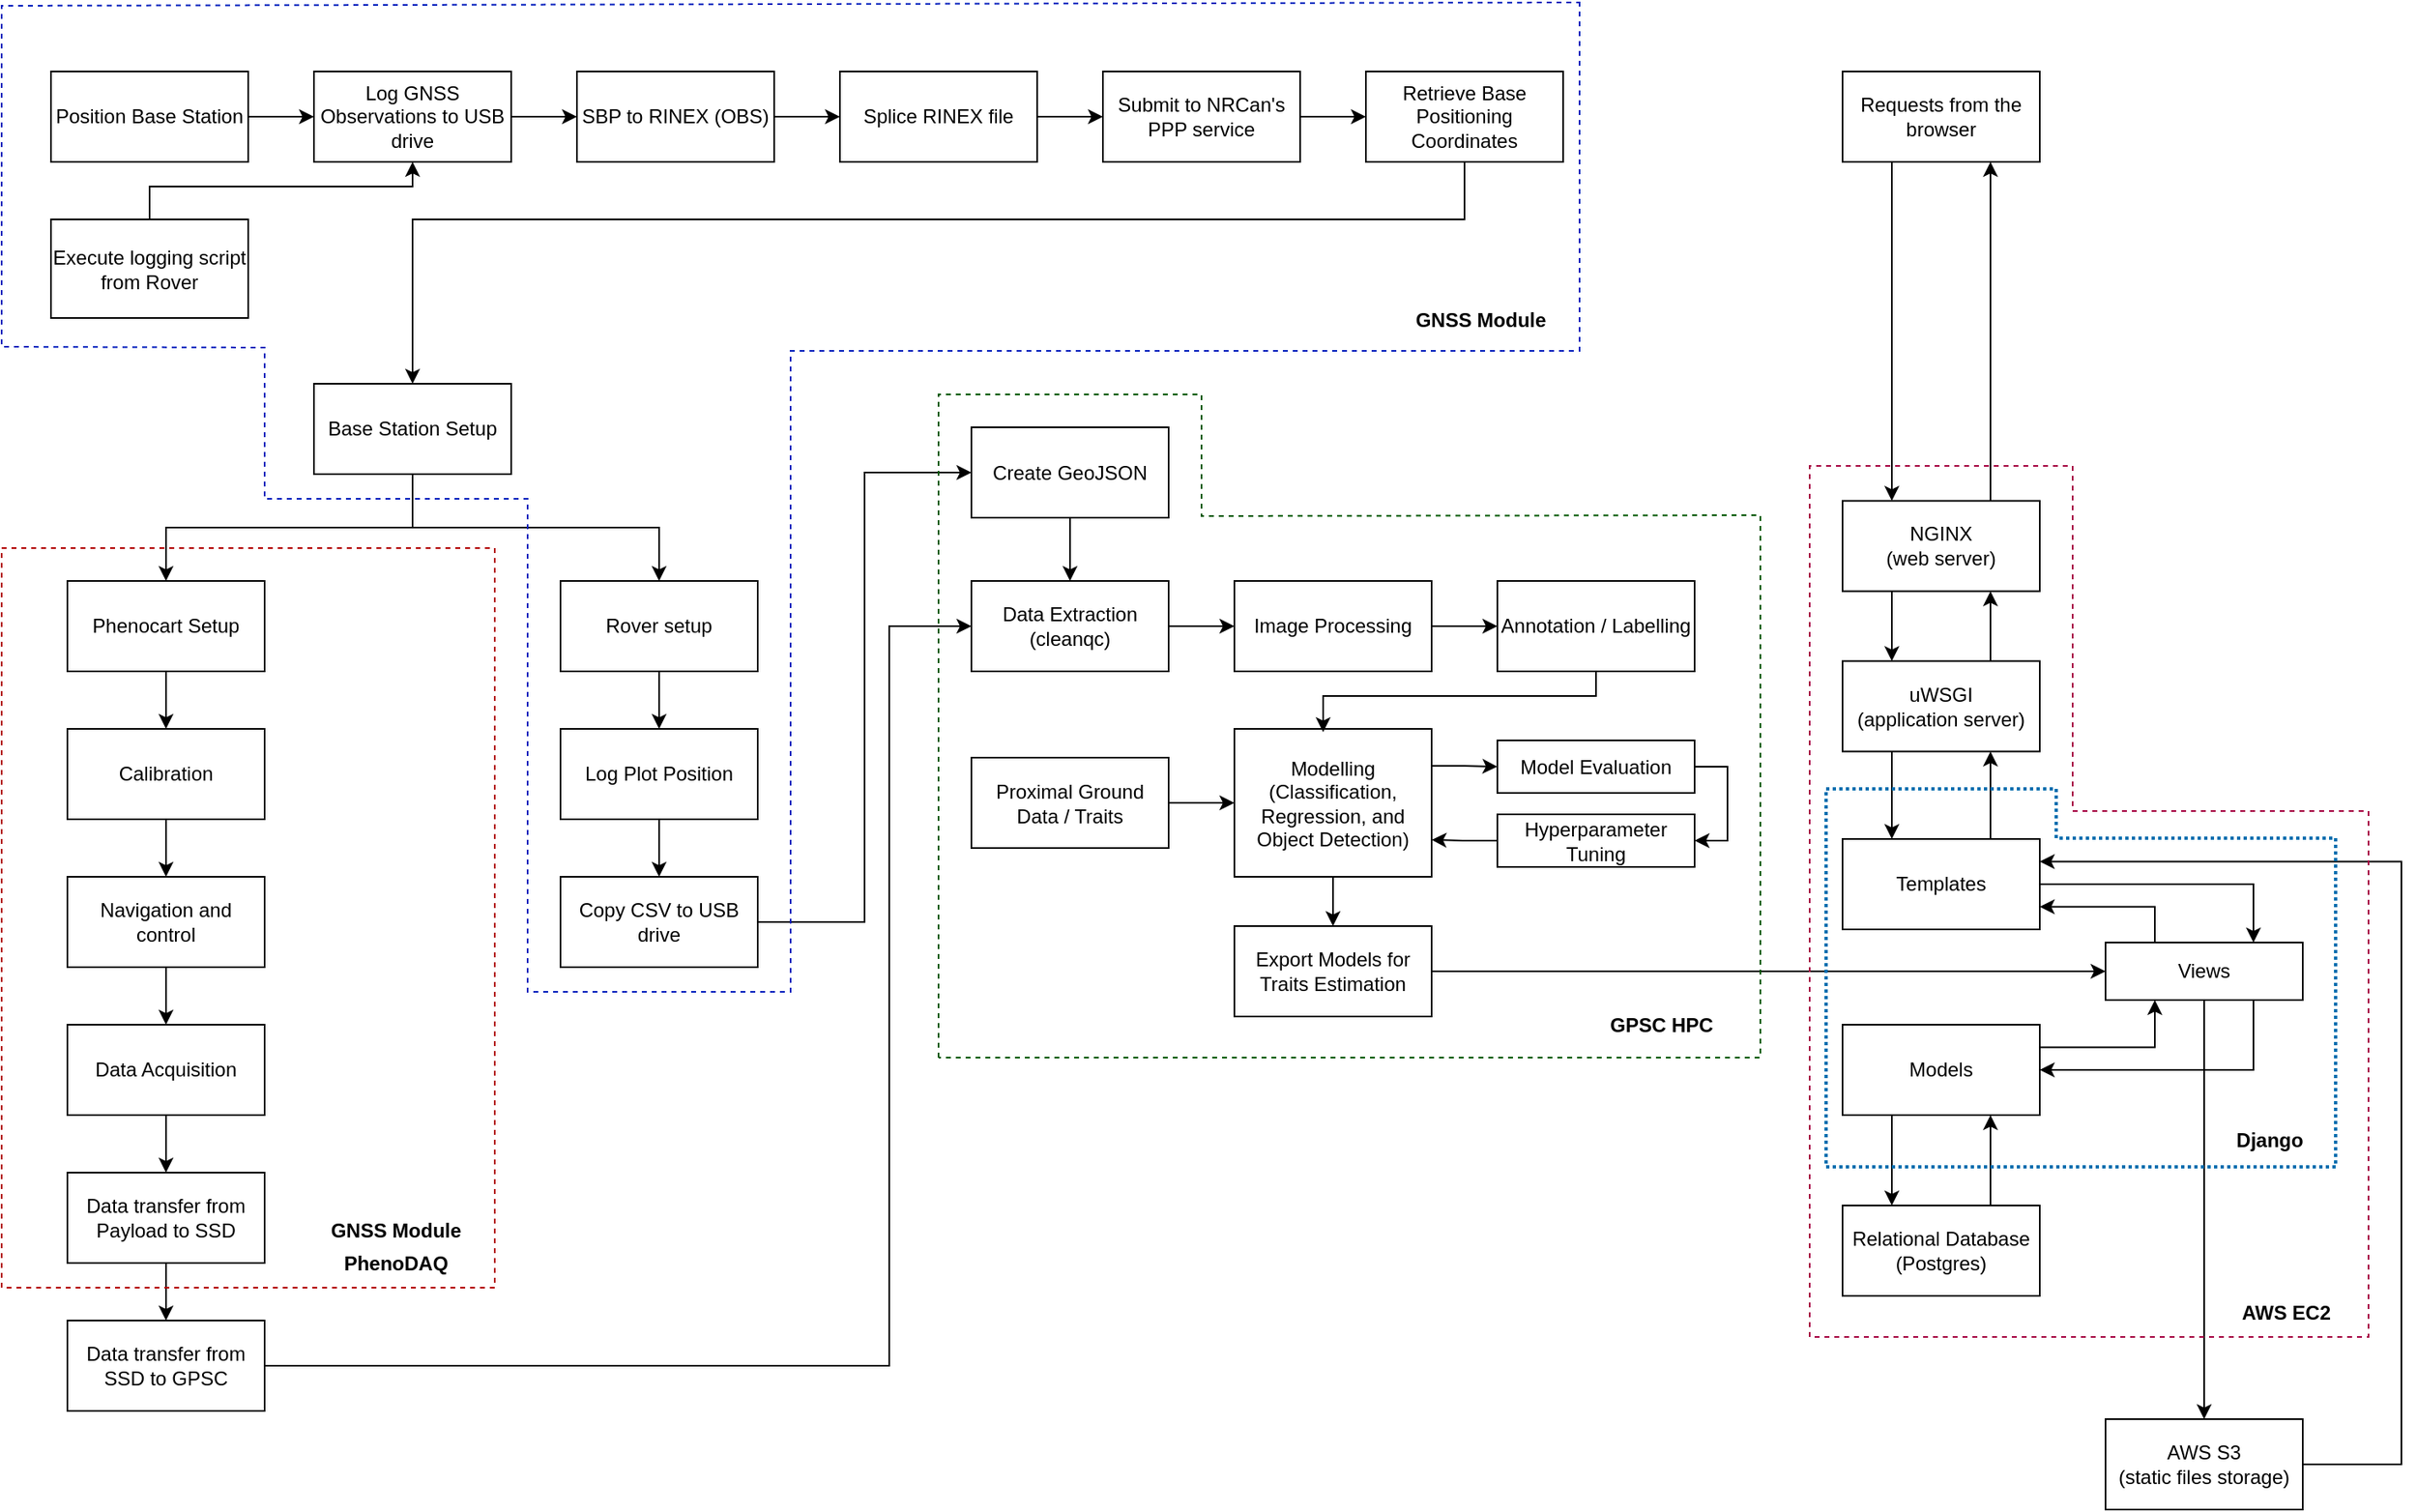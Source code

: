<mxfile version="22.0.4" type="github" pages="2">
  <diagram name="Page-1" id="y3tzeOVp731qI052sBjQ">
    <mxGraphModel dx="2394" dy="1224" grid="1" gridSize="10" guides="1" tooltips="1" connect="1" arrows="1" fold="1" page="1" pageScale="1" pageWidth="850" pageHeight="1100" math="0" shadow="0">
      <root>
        <mxCell id="0" />
        <mxCell id="1" parent="0" />
        <mxCell id="EIoQqLv1L-An7SC59F_x-1" style="edgeStyle=orthogonalEdgeStyle;rounded=0;orthogonalLoop=1;jettySize=auto;html=1;exitX=1;exitY=0.5;exitDx=0;exitDy=0;entryX=0;entryY=0.5;entryDx=0;entryDy=0;" parent="1" source="EIoQqLv1L-An7SC59F_x-2" target="EIoQqLv1L-An7SC59F_x-6" edge="1">
          <mxGeometry relative="1" as="geometry" />
        </mxCell>
        <mxCell id="EIoQqLv1L-An7SC59F_x-2" value="Position Base Station" style="rounded=0;whiteSpace=wrap;html=1;fillColor=none;" parent="1" vertex="1">
          <mxGeometry x="170" y="133.5" width="120" height="55" as="geometry" />
        </mxCell>
        <mxCell id="EIoQqLv1L-An7SC59F_x-3" style="edgeStyle=orthogonalEdgeStyle;rounded=0;orthogonalLoop=1;jettySize=auto;html=1;exitX=0.5;exitY=0;exitDx=0;exitDy=0;entryX=0.5;entryY=1;entryDx=0;entryDy=0;" parent="1" source="EIoQqLv1L-An7SC59F_x-4" target="EIoQqLv1L-An7SC59F_x-6" edge="1">
          <mxGeometry relative="1" as="geometry">
            <Array as="points">
              <mxPoint x="230" y="203.5" />
              <mxPoint x="390" y="203.5" />
            </Array>
          </mxGeometry>
        </mxCell>
        <mxCell id="EIoQqLv1L-An7SC59F_x-4" value="Execute logging script from Rover" style="rounded=0;whiteSpace=wrap;html=1;fillColor=none;" parent="1" vertex="1">
          <mxGeometry x="170" y="223.5" width="120" height="60" as="geometry" />
        </mxCell>
        <mxCell id="EIoQqLv1L-An7SC59F_x-5" style="edgeStyle=orthogonalEdgeStyle;rounded=0;orthogonalLoop=1;jettySize=auto;html=1;exitX=1;exitY=0.5;exitDx=0;exitDy=0;entryX=0;entryY=0.5;entryDx=0;entryDy=0;" parent="1" source="EIoQqLv1L-An7SC59F_x-6" target="EIoQqLv1L-An7SC59F_x-8" edge="1">
          <mxGeometry relative="1" as="geometry" />
        </mxCell>
        <mxCell id="EIoQqLv1L-An7SC59F_x-6" value="Log GNSS Observations to USB drive" style="rounded=0;whiteSpace=wrap;html=1;fillColor=none;" parent="1" vertex="1">
          <mxGeometry x="330" y="133.5" width="120" height="55" as="geometry" />
        </mxCell>
        <mxCell id="EIoQqLv1L-An7SC59F_x-7" style="edgeStyle=orthogonalEdgeStyle;rounded=0;orthogonalLoop=1;jettySize=auto;html=1;exitX=1;exitY=0.5;exitDx=0;exitDy=0;entryX=0;entryY=0.5;entryDx=0;entryDy=0;" parent="1" source="EIoQqLv1L-An7SC59F_x-8" target="EIoQqLv1L-An7SC59F_x-10" edge="1">
          <mxGeometry relative="1" as="geometry" />
        </mxCell>
        <mxCell id="EIoQqLv1L-An7SC59F_x-8" value="SBP to RINEX (OBS)" style="rounded=0;whiteSpace=wrap;html=1;fillColor=none;" parent="1" vertex="1">
          <mxGeometry x="490" y="133.5" width="120" height="55" as="geometry" />
        </mxCell>
        <mxCell id="EIoQqLv1L-An7SC59F_x-9" style="edgeStyle=orthogonalEdgeStyle;rounded=0;orthogonalLoop=1;jettySize=auto;html=1;exitX=1;exitY=0.5;exitDx=0;exitDy=0;entryX=0;entryY=0.5;entryDx=0;entryDy=0;" parent="1" source="EIoQqLv1L-An7SC59F_x-10" target="EIoQqLv1L-An7SC59F_x-12" edge="1">
          <mxGeometry relative="1" as="geometry" />
        </mxCell>
        <mxCell id="EIoQqLv1L-An7SC59F_x-10" value="Splice RINEX file" style="rounded=0;whiteSpace=wrap;html=1;fillColor=none;" parent="1" vertex="1">
          <mxGeometry x="650" y="133.5" width="120" height="55" as="geometry" />
        </mxCell>
        <mxCell id="EIoQqLv1L-An7SC59F_x-11" style="edgeStyle=orthogonalEdgeStyle;rounded=0;orthogonalLoop=1;jettySize=auto;html=1;exitX=1;exitY=0.5;exitDx=0;exitDy=0;entryX=0;entryY=0.5;entryDx=0;entryDy=0;" parent="1" source="EIoQqLv1L-An7SC59F_x-12" target="EIoQqLv1L-An7SC59F_x-14" edge="1">
          <mxGeometry relative="1" as="geometry" />
        </mxCell>
        <mxCell id="EIoQqLv1L-An7SC59F_x-12" value="Submit to NRCan&#39;s PPP service" style="rounded=0;whiteSpace=wrap;html=1;fillColor=none;" parent="1" vertex="1">
          <mxGeometry x="810" y="133.5" width="120" height="55" as="geometry" />
        </mxCell>
        <mxCell id="EIoQqLv1L-An7SC59F_x-13" style="edgeStyle=orthogonalEdgeStyle;rounded=0;orthogonalLoop=1;jettySize=auto;html=1;exitX=0.5;exitY=1;exitDx=0;exitDy=0;entryX=0.5;entryY=0;entryDx=0;entryDy=0;" parent="1" source="EIoQqLv1L-An7SC59F_x-14" target="EIoQqLv1L-An7SC59F_x-17" edge="1">
          <mxGeometry relative="1" as="geometry">
            <Array as="points">
              <mxPoint x="1030" y="223.5" />
              <mxPoint x="390" y="223.5" />
            </Array>
          </mxGeometry>
        </mxCell>
        <mxCell id="EIoQqLv1L-An7SC59F_x-14" value="Retrieve Base Positioning Coordinates" style="rounded=0;whiteSpace=wrap;html=1;fillColor=none;" parent="1" vertex="1">
          <mxGeometry x="970" y="133.5" width="120" height="55" as="geometry" />
        </mxCell>
        <mxCell id="EIoQqLv1L-An7SC59F_x-15" style="edgeStyle=orthogonalEdgeStyle;rounded=0;orthogonalLoop=1;jettySize=auto;html=1;exitX=0.5;exitY=1;exitDx=0;exitDy=0;entryX=0.5;entryY=0;entryDx=0;entryDy=0;" parent="1" source="EIoQqLv1L-An7SC59F_x-17" target="EIoQqLv1L-An7SC59F_x-19" edge="1">
          <mxGeometry relative="1" as="geometry" />
        </mxCell>
        <mxCell id="EIoQqLv1L-An7SC59F_x-16" style="edgeStyle=orthogonalEdgeStyle;rounded=0;orthogonalLoop=1;jettySize=auto;html=1;exitX=0.5;exitY=1;exitDx=0;exitDy=0;entryX=0.5;entryY=0;entryDx=0;entryDy=0;" parent="1" source="EIoQqLv1L-An7SC59F_x-17" target="EIoQqLv1L-An7SC59F_x-30" edge="1">
          <mxGeometry relative="1" as="geometry" />
        </mxCell>
        <mxCell id="EIoQqLv1L-An7SC59F_x-17" value="Base Station Setup" style="rounded=0;whiteSpace=wrap;html=1;fillColor=none;" parent="1" vertex="1">
          <mxGeometry x="330" y="323.5" width="120" height="55" as="geometry" />
        </mxCell>
        <mxCell id="EIoQqLv1L-An7SC59F_x-18" style="edgeStyle=orthogonalEdgeStyle;rounded=0;orthogonalLoop=1;jettySize=auto;html=1;exitX=0.5;exitY=1;exitDx=0;exitDy=0;entryX=0.5;entryY=0;entryDx=0;entryDy=0;" parent="1" source="EIoQqLv1L-An7SC59F_x-19" target="EIoQqLv1L-An7SC59F_x-21" edge="1">
          <mxGeometry relative="1" as="geometry" />
        </mxCell>
        <mxCell id="EIoQqLv1L-An7SC59F_x-19" value="Phenocart Setup" style="rounded=0;whiteSpace=wrap;html=1;fillColor=none;" parent="1" vertex="1">
          <mxGeometry x="180" y="443.5" width="120" height="55" as="geometry" />
        </mxCell>
        <mxCell id="EIoQqLv1L-An7SC59F_x-20" style="edgeStyle=orthogonalEdgeStyle;rounded=0;orthogonalLoop=1;jettySize=auto;html=1;exitX=0.5;exitY=1;exitDx=0;exitDy=0;entryX=0.5;entryY=0;entryDx=0;entryDy=0;" parent="1" source="EIoQqLv1L-An7SC59F_x-21" target="EIoQqLv1L-An7SC59F_x-23" edge="1">
          <mxGeometry relative="1" as="geometry" />
        </mxCell>
        <mxCell id="EIoQqLv1L-An7SC59F_x-21" value="Calibration" style="rounded=0;whiteSpace=wrap;html=1;fillColor=none;" parent="1" vertex="1">
          <mxGeometry x="180" y="533.5" width="120" height="55" as="geometry" />
        </mxCell>
        <mxCell id="EIoQqLv1L-An7SC59F_x-22" style="edgeStyle=orthogonalEdgeStyle;rounded=0;orthogonalLoop=1;jettySize=auto;html=1;exitX=0.5;exitY=1;exitDx=0;exitDy=0;entryX=0.5;entryY=0;entryDx=0;entryDy=0;" parent="1" source="EIoQqLv1L-An7SC59F_x-23" target="EIoQqLv1L-An7SC59F_x-25" edge="1">
          <mxGeometry relative="1" as="geometry" />
        </mxCell>
        <mxCell id="EIoQqLv1L-An7SC59F_x-23" value="Navigation and control" style="rounded=0;whiteSpace=wrap;html=1;fillColor=none;" parent="1" vertex="1">
          <mxGeometry x="180" y="623.5" width="120" height="55" as="geometry" />
        </mxCell>
        <mxCell id="EIoQqLv1L-An7SC59F_x-24" style="edgeStyle=orthogonalEdgeStyle;rounded=0;orthogonalLoop=1;jettySize=auto;html=1;exitX=0.5;exitY=1;exitDx=0;exitDy=0;entryX=0.5;entryY=0;entryDx=0;entryDy=0;" parent="1" source="EIoQqLv1L-An7SC59F_x-25" target="EIoQqLv1L-An7SC59F_x-27" edge="1">
          <mxGeometry relative="1" as="geometry" />
        </mxCell>
        <mxCell id="EIoQqLv1L-An7SC59F_x-25" value="Data Acquisition" style="rounded=0;whiteSpace=wrap;html=1;fillColor=none;" parent="1" vertex="1">
          <mxGeometry x="180" y="713.5" width="120" height="55" as="geometry" />
        </mxCell>
        <mxCell id="EIoQqLv1L-An7SC59F_x-26" style="edgeStyle=orthogonalEdgeStyle;rounded=0;orthogonalLoop=1;jettySize=auto;html=1;exitX=0.5;exitY=1;exitDx=0;exitDy=0;entryX=0.5;entryY=0;entryDx=0;entryDy=0;" parent="1" source="EIoQqLv1L-An7SC59F_x-27" target="EIoQqLv1L-An7SC59F_x-28" edge="1">
          <mxGeometry relative="1" as="geometry" />
        </mxCell>
        <mxCell id="EIoQqLv1L-An7SC59F_x-27" value="Data transfer from Payload to SSD" style="rounded=0;whiteSpace=wrap;html=1;fillColor=none;" parent="1" vertex="1">
          <mxGeometry x="180" y="803.5" width="120" height="55" as="geometry" />
        </mxCell>
        <mxCell id="jn7o5Xkk-PxlietVmYXm-2" style="edgeStyle=orthogonalEdgeStyle;rounded=0;orthogonalLoop=1;jettySize=auto;html=1;exitX=1;exitY=0.5;exitDx=0;exitDy=0;entryX=0;entryY=0.5;entryDx=0;entryDy=0;" edge="1" parent="1" source="EIoQqLv1L-An7SC59F_x-28" target="EIoQqLv1L-An7SC59F_x-38">
          <mxGeometry relative="1" as="geometry">
            <Array as="points">
              <mxPoint x="680" y="921" />
              <mxPoint x="680" y="471" />
            </Array>
          </mxGeometry>
        </mxCell>
        <mxCell id="EIoQqLv1L-An7SC59F_x-28" value="Data transfer from SSD to GPSC" style="rounded=0;whiteSpace=wrap;html=1;fillColor=none;" parent="1" vertex="1">
          <mxGeometry x="180" y="893.5" width="120" height="55" as="geometry" />
        </mxCell>
        <mxCell id="EIoQqLv1L-An7SC59F_x-29" style="edgeStyle=orthogonalEdgeStyle;rounded=0;orthogonalLoop=1;jettySize=auto;html=1;exitX=0.5;exitY=1;exitDx=0;exitDy=0;entryX=0.5;entryY=0;entryDx=0;entryDy=0;" parent="1" source="EIoQqLv1L-An7SC59F_x-30" target="EIoQqLv1L-An7SC59F_x-32" edge="1">
          <mxGeometry relative="1" as="geometry" />
        </mxCell>
        <mxCell id="EIoQqLv1L-An7SC59F_x-30" value="Rover setup" style="rounded=0;whiteSpace=wrap;html=1;fillColor=none;" parent="1" vertex="1">
          <mxGeometry x="480" y="443.5" width="120" height="55" as="geometry" />
        </mxCell>
        <mxCell id="EIoQqLv1L-An7SC59F_x-31" style="edgeStyle=orthogonalEdgeStyle;rounded=0;orthogonalLoop=1;jettySize=auto;html=1;exitX=0.5;exitY=1;exitDx=0;exitDy=0;entryX=0.5;entryY=0;entryDx=0;entryDy=0;" parent="1" source="EIoQqLv1L-An7SC59F_x-32" target="EIoQqLv1L-An7SC59F_x-34" edge="1">
          <mxGeometry relative="1" as="geometry" />
        </mxCell>
        <mxCell id="EIoQqLv1L-An7SC59F_x-32" value="Log Plot Position" style="rounded=0;whiteSpace=wrap;html=1;fillColor=none;" parent="1" vertex="1">
          <mxGeometry x="480" y="533.5" width="120" height="55" as="geometry" />
        </mxCell>
        <mxCell id="jn7o5Xkk-PxlietVmYXm-19" style="edgeStyle=orthogonalEdgeStyle;rounded=0;orthogonalLoop=1;jettySize=auto;html=1;exitX=1;exitY=0.5;exitDx=0;exitDy=0;entryX=0;entryY=0.5;entryDx=0;entryDy=0;" edge="1" parent="1" source="EIoQqLv1L-An7SC59F_x-34" target="EIoQqLv1L-An7SC59F_x-36">
          <mxGeometry relative="1" as="geometry" />
        </mxCell>
        <mxCell id="EIoQqLv1L-An7SC59F_x-34" value="Copy CSV to USB drive" style="rounded=0;whiteSpace=wrap;html=1;fillColor=none;" parent="1" vertex="1">
          <mxGeometry x="480" y="623.5" width="120" height="55" as="geometry" />
        </mxCell>
        <mxCell id="jn7o5Xkk-PxlietVmYXm-18" style="edgeStyle=orthogonalEdgeStyle;rounded=0;orthogonalLoop=1;jettySize=auto;html=1;exitX=0.5;exitY=1;exitDx=0;exitDy=0;entryX=0.5;entryY=0;entryDx=0;entryDy=0;" edge="1" parent="1" source="EIoQqLv1L-An7SC59F_x-36" target="EIoQqLv1L-An7SC59F_x-38">
          <mxGeometry relative="1" as="geometry" />
        </mxCell>
        <mxCell id="EIoQqLv1L-An7SC59F_x-36" value="Create GeoJSON" style="rounded=0;whiteSpace=wrap;html=1;fillColor=none;" parent="1" vertex="1">
          <mxGeometry x="730" y="350" width="120" height="55" as="geometry" />
        </mxCell>
        <mxCell id="EIoQqLv1L-An7SC59F_x-37" style="edgeStyle=orthogonalEdgeStyle;rounded=0;orthogonalLoop=1;jettySize=auto;html=1;exitX=1;exitY=0.5;exitDx=0;exitDy=0;entryX=0;entryY=0.5;entryDx=0;entryDy=0;" parent="1" source="EIoQqLv1L-An7SC59F_x-38" target="EIoQqLv1L-An7SC59F_x-40" edge="1">
          <mxGeometry relative="1" as="geometry" />
        </mxCell>
        <mxCell id="EIoQqLv1L-An7SC59F_x-38" value="Data Extraction&lt;br&gt;(cleanqc)" style="rounded=0;whiteSpace=wrap;html=1;fillColor=none;" parent="1" vertex="1">
          <mxGeometry x="730" y="443.5" width="120" height="55" as="geometry" />
        </mxCell>
        <mxCell id="EIoQqLv1L-An7SC59F_x-39" style="edgeStyle=orthogonalEdgeStyle;rounded=0;orthogonalLoop=1;jettySize=auto;html=1;exitX=1;exitY=0.5;exitDx=0;exitDy=0;entryX=0;entryY=0.5;entryDx=0;entryDy=0;" parent="1" source="EIoQqLv1L-An7SC59F_x-40" target="EIoQqLv1L-An7SC59F_x-41" edge="1">
          <mxGeometry relative="1" as="geometry" />
        </mxCell>
        <mxCell id="EIoQqLv1L-An7SC59F_x-40" value="Image Processing" style="rounded=0;whiteSpace=wrap;html=1;fillColor=none;" parent="1" vertex="1">
          <mxGeometry x="890" y="443.5" width="120" height="55" as="geometry" />
        </mxCell>
        <mxCell id="EIoQqLv1L-An7SC59F_x-41" value="Annotation / Labelling" style="rounded=0;whiteSpace=wrap;html=1;fillColor=none;" parent="1" vertex="1">
          <mxGeometry x="1050" y="443.5" width="120" height="55" as="geometry" />
        </mxCell>
        <mxCell id="EIoQqLv1L-An7SC59F_x-42" style="edgeStyle=orthogonalEdgeStyle;rounded=0;orthogonalLoop=1;jettySize=auto;html=1;exitX=0.5;exitY=1;exitDx=0;exitDy=0;" parent="1" source="EIoQqLv1L-An7SC59F_x-43" target="EIoQqLv1L-An7SC59F_x-50" edge="1">
          <mxGeometry relative="1" as="geometry" />
        </mxCell>
        <mxCell id="jn7o5Xkk-PxlietVmYXm-3" style="edgeStyle=orthogonalEdgeStyle;rounded=0;orthogonalLoop=1;jettySize=auto;html=1;exitX=1;exitY=0.25;exitDx=0;exitDy=0;entryX=0;entryY=0.5;entryDx=0;entryDy=0;" edge="1" parent="1" source="EIoQqLv1L-An7SC59F_x-43" target="EIoQqLv1L-An7SC59F_x-48">
          <mxGeometry relative="1" as="geometry" />
        </mxCell>
        <mxCell id="EIoQqLv1L-An7SC59F_x-43" value="Modelling (Classification, Regression, and Object Detection)" style="rounded=0;whiteSpace=wrap;html=1;fillColor=none;" parent="1" vertex="1">
          <mxGeometry x="890" y="533.5" width="120" height="90" as="geometry" />
        </mxCell>
        <mxCell id="EIoQqLv1L-An7SC59F_x-44" style="edgeStyle=orthogonalEdgeStyle;rounded=0;orthogonalLoop=1;jettySize=auto;html=1;exitX=1;exitY=0.5;exitDx=0;exitDy=0;entryX=0;entryY=0.5;entryDx=0;entryDy=0;" parent="1" source="EIoQqLv1L-An7SC59F_x-45" target="EIoQqLv1L-An7SC59F_x-43" edge="1">
          <mxGeometry relative="1" as="geometry" />
        </mxCell>
        <mxCell id="EIoQqLv1L-An7SC59F_x-45" value="Proximal Ground Data / Traits" style="rounded=0;whiteSpace=wrap;html=1;fillColor=none;" parent="1" vertex="1">
          <mxGeometry x="730" y="551" width="120" height="55" as="geometry" />
        </mxCell>
        <mxCell id="EIoQqLv1L-An7SC59F_x-47" style="edgeStyle=orthogonalEdgeStyle;rounded=0;orthogonalLoop=1;jettySize=auto;html=1;entryX=1;entryY=0.5;entryDx=0;entryDy=0;" parent="1" source="EIoQqLv1L-An7SC59F_x-48" target="EIoQqLv1L-An7SC59F_x-52" edge="1">
          <mxGeometry relative="1" as="geometry">
            <Array as="points">
              <mxPoint x="1190" y="556.5" />
              <mxPoint x="1190" y="601.5" />
            </Array>
          </mxGeometry>
        </mxCell>
        <mxCell id="EIoQqLv1L-An7SC59F_x-48" value="Model Evaluation" style="rounded=0;whiteSpace=wrap;html=1;fillColor=none;" parent="1" vertex="1">
          <mxGeometry x="1050" y="540.5" width="120" height="32" as="geometry" />
        </mxCell>
        <mxCell id="EIoQqLv1L-An7SC59F_x-49" style="edgeStyle=orthogonalEdgeStyle;rounded=0;orthogonalLoop=1;jettySize=auto;html=1;entryX=0;entryY=0.5;entryDx=0;entryDy=0;" parent="1" source="EIoQqLv1L-An7SC59F_x-50" target="EIoQqLv1L-An7SC59F_x-65" edge="1">
          <mxGeometry relative="1" as="geometry" />
        </mxCell>
        <mxCell id="EIoQqLv1L-An7SC59F_x-50" value="Export Models for Traits Estimation" style="rounded=0;whiteSpace=wrap;html=1;fillColor=none;" parent="1" vertex="1">
          <mxGeometry x="890" y="653.5" width="120" height="55" as="geometry" />
        </mxCell>
        <mxCell id="EIoQqLv1L-An7SC59F_x-51" style="edgeStyle=orthogonalEdgeStyle;rounded=0;orthogonalLoop=1;jettySize=auto;html=1;exitX=0;exitY=0.5;exitDx=0;exitDy=0;entryX=1;entryY=0.75;entryDx=0;entryDy=0;" parent="1" source="EIoQqLv1L-An7SC59F_x-52" target="EIoQqLv1L-An7SC59F_x-43" edge="1">
          <mxGeometry relative="1" as="geometry" />
        </mxCell>
        <mxCell id="EIoQqLv1L-An7SC59F_x-52" value="Hyperparameter Tuning" style="rounded=0;whiteSpace=wrap;html=1;fillColor=none;" parent="1" vertex="1">
          <mxGeometry x="1050" y="585.5" width="120" height="32" as="geometry" />
        </mxCell>
        <mxCell id="EIoQqLv1L-An7SC59F_x-53" style="edgeStyle=orthogonalEdgeStyle;rounded=0;orthogonalLoop=1;jettySize=auto;html=1;exitX=0.5;exitY=1;exitDx=0;exitDy=0;entryX=0.45;entryY=0.022;entryDx=0;entryDy=0;entryPerimeter=0;" parent="1" source="EIoQqLv1L-An7SC59F_x-41" target="EIoQqLv1L-An7SC59F_x-43" edge="1">
          <mxGeometry relative="1" as="geometry">
            <Array as="points">
              <mxPoint x="1110" y="513.5" />
              <mxPoint x="944" y="513.5" />
            </Array>
          </mxGeometry>
        </mxCell>
        <mxCell id="EIoQqLv1L-An7SC59F_x-54" style="edgeStyle=orthogonalEdgeStyle;rounded=0;orthogonalLoop=1;jettySize=auto;html=1;exitX=0.25;exitY=1;exitDx=0;exitDy=0;entryX=0.25;entryY=0;entryDx=0;entryDy=0;" parent="1" source="EIoQqLv1L-An7SC59F_x-55" target="EIoQqLv1L-An7SC59F_x-58" edge="1">
          <mxGeometry relative="1" as="geometry" />
        </mxCell>
        <mxCell id="EIoQqLv1L-An7SC59F_x-55" value="Requests from the browser" style="rounded=0;whiteSpace=wrap;html=1;fillColor=none;" parent="1" vertex="1">
          <mxGeometry x="1260" y="133.5" width="120" height="55" as="geometry" />
        </mxCell>
        <mxCell id="EIoQqLv1L-An7SC59F_x-56" style="edgeStyle=orthogonalEdgeStyle;rounded=0;orthogonalLoop=1;jettySize=auto;html=1;exitX=0.25;exitY=1;exitDx=0;exitDy=0;entryX=0.25;entryY=0;entryDx=0;entryDy=0;" parent="1" source="EIoQqLv1L-An7SC59F_x-58" target="EIoQqLv1L-An7SC59F_x-61" edge="1">
          <mxGeometry relative="1" as="geometry" />
        </mxCell>
        <mxCell id="EIoQqLv1L-An7SC59F_x-57" style="edgeStyle=orthogonalEdgeStyle;rounded=0;orthogonalLoop=1;jettySize=auto;html=1;exitX=0.75;exitY=0;exitDx=0;exitDy=0;entryX=0.75;entryY=1;entryDx=0;entryDy=0;" parent="1" source="EIoQqLv1L-An7SC59F_x-58" target="EIoQqLv1L-An7SC59F_x-55" edge="1">
          <mxGeometry relative="1" as="geometry" />
        </mxCell>
        <mxCell id="EIoQqLv1L-An7SC59F_x-58" value="NGINX&lt;br&gt;(web server)" style="rounded=0;whiteSpace=wrap;html=1;fillColor=none;" parent="1" vertex="1">
          <mxGeometry x="1260" y="394.75" width="120" height="55" as="geometry" />
        </mxCell>
        <mxCell id="EIoQqLv1L-An7SC59F_x-59" style="edgeStyle=orthogonalEdgeStyle;rounded=0;orthogonalLoop=1;jettySize=auto;html=1;exitX=0.25;exitY=1;exitDx=0;exitDy=0;entryX=0.25;entryY=0;entryDx=0;entryDy=0;" parent="1" source="EIoQqLv1L-An7SC59F_x-61" target="EIoQqLv1L-An7SC59F_x-71" edge="1">
          <mxGeometry relative="1" as="geometry" />
        </mxCell>
        <mxCell id="EIoQqLv1L-An7SC59F_x-60" style="edgeStyle=orthogonalEdgeStyle;rounded=0;orthogonalLoop=1;jettySize=auto;html=1;exitX=0.75;exitY=0;exitDx=0;exitDy=0;entryX=0.75;entryY=1;entryDx=0;entryDy=0;" parent="1" source="EIoQqLv1L-An7SC59F_x-61" target="EIoQqLv1L-An7SC59F_x-58" edge="1">
          <mxGeometry relative="1" as="geometry" />
        </mxCell>
        <mxCell id="EIoQqLv1L-An7SC59F_x-61" value="uWSGI&lt;br&gt;(application server)" style="rounded=0;whiteSpace=wrap;html=1;fillColor=none;" parent="1" vertex="1">
          <mxGeometry x="1260" y="492.25" width="120" height="55" as="geometry" />
        </mxCell>
        <mxCell id="EIoQqLv1L-An7SC59F_x-62" style="edgeStyle=orthogonalEdgeStyle;rounded=0;orthogonalLoop=1;jettySize=auto;html=1;exitX=0.75;exitY=1;exitDx=0;exitDy=0;entryX=1;entryY=0.5;entryDx=0;entryDy=0;" parent="1" source="EIoQqLv1L-An7SC59F_x-65" target="EIoQqLv1L-An7SC59F_x-68" edge="1">
          <mxGeometry relative="1" as="geometry" />
        </mxCell>
        <mxCell id="EIoQqLv1L-An7SC59F_x-63" style="edgeStyle=orthogonalEdgeStyle;rounded=0;orthogonalLoop=1;jettySize=auto;html=1;exitX=0.5;exitY=1;exitDx=0;exitDy=0;" parent="1" source="EIoQqLv1L-An7SC59F_x-65" edge="1" target="EIoQqLv1L-An7SC59F_x-73">
          <mxGeometry relative="1" as="geometry">
            <mxPoint x="1480" y="813.5" as="targetPoint" />
          </mxGeometry>
        </mxCell>
        <mxCell id="EIoQqLv1L-An7SC59F_x-64" style="edgeStyle=orthogonalEdgeStyle;rounded=0;orthogonalLoop=1;jettySize=auto;html=1;exitX=0.25;exitY=0;exitDx=0;exitDy=0;entryX=1;entryY=0.75;entryDx=0;entryDy=0;" parent="1" source="EIoQqLv1L-An7SC59F_x-65" target="EIoQqLv1L-An7SC59F_x-71" edge="1">
          <mxGeometry relative="1" as="geometry" />
        </mxCell>
        <mxCell id="EIoQqLv1L-An7SC59F_x-65" value="Views" style="rounded=0;whiteSpace=wrap;html=1;fillColor=none;" parent="1" vertex="1">
          <mxGeometry x="1420" y="663.5" width="120" height="35" as="geometry" />
        </mxCell>
        <mxCell id="EIoQqLv1L-An7SC59F_x-66" style="edgeStyle=orthogonalEdgeStyle;rounded=0;orthogonalLoop=1;jettySize=auto;html=1;exitX=0.25;exitY=1;exitDx=0;exitDy=0;entryX=0.25;entryY=0;entryDx=0;entryDy=0;" parent="1" source="EIoQqLv1L-An7SC59F_x-68" target="EIoQqLv1L-An7SC59F_x-75" edge="1">
          <mxGeometry relative="1" as="geometry" />
        </mxCell>
        <mxCell id="EIoQqLv1L-An7SC59F_x-67" style="edgeStyle=orthogonalEdgeStyle;rounded=0;orthogonalLoop=1;jettySize=auto;html=1;exitX=1;exitY=0.25;exitDx=0;exitDy=0;entryX=0.25;entryY=1;entryDx=0;entryDy=0;" parent="1" source="EIoQqLv1L-An7SC59F_x-68" target="EIoQqLv1L-An7SC59F_x-65" edge="1">
          <mxGeometry relative="1" as="geometry" />
        </mxCell>
        <mxCell id="EIoQqLv1L-An7SC59F_x-68" value="Models" style="rounded=0;whiteSpace=wrap;html=1;fillColor=none;" parent="1" vertex="1">
          <mxGeometry x="1260" y="713.5" width="120" height="55" as="geometry" />
        </mxCell>
        <mxCell id="EIoQqLv1L-An7SC59F_x-69" style="edgeStyle=orthogonalEdgeStyle;rounded=0;orthogonalLoop=1;jettySize=auto;html=1;exitX=0.75;exitY=0;exitDx=0;exitDy=0;entryX=0.75;entryY=1;entryDx=0;entryDy=0;" parent="1" source="EIoQqLv1L-An7SC59F_x-71" target="EIoQqLv1L-An7SC59F_x-61" edge="1">
          <mxGeometry relative="1" as="geometry" />
        </mxCell>
        <mxCell id="EIoQqLv1L-An7SC59F_x-70" style="edgeStyle=orthogonalEdgeStyle;rounded=0;orthogonalLoop=1;jettySize=auto;html=1;exitX=1;exitY=0.5;exitDx=0;exitDy=0;entryX=0.75;entryY=0;entryDx=0;entryDy=0;" parent="1" source="EIoQqLv1L-An7SC59F_x-71" target="EIoQqLv1L-An7SC59F_x-65" edge="1">
          <mxGeometry relative="1" as="geometry" />
        </mxCell>
        <mxCell id="EIoQqLv1L-An7SC59F_x-71" value="Templates" style="rounded=0;whiteSpace=wrap;html=1;fillColor=none;" parent="1" vertex="1">
          <mxGeometry x="1260" y="600.5" width="120" height="55" as="geometry" />
        </mxCell>
        <mxCell id="EIoQqLv1L-An7SC59F_x-72" style="edgeStyle=orthogonalEdgeStyle;rounded=0;orthogonalLoop=1;jettySize=auto;html=1;exitX=1;exitY=0.5;exitDx=0;exitDy=0;entryX=1;entryY=0.25;entryDx=0;entryDy=0;" parent="1" source="EIoQqLv1L-An7SC59F_x-73" target="EIoQqLv1L-An7SC59F_x-71" edge="1">
          <mxGeometry relative="1" as="geometry">
            <Array as="points">
              <mxPoint x="1600" y="981.5" />
              <mxPoint x="1600" y="614.5" />
            </Array>
          </mxGeometry>
        </mxCell>
        <mxCell id="EIoQqLv1L-An7SC59F_x-73" value="AWS S3&lt;br&gt;(static files storage)" style="rounded=0;whiteSpace=wrap;html=1;fillColor=none;" parent="1" vertex="1">
          <mxGeometry x="1420" y="953.5" width="120" height="55" as="geometry" />
        </mxCell>
        <mxCell id="EIoQqLv1L-An7SC59F_x-74" style="edgeStyle=orthogonalEdgeStyle;rounded=0;orthogonalLoop=1;jettySize=auto;html=1;exitX=0.75;exitY=0;exitDx=0;exitDy=0;entryX=0.75;entryY=1;entryDx=0;entryDy=0;" parent="1" source="EIoQqLv1L-An7SC59F_x-75" target="EIoQqLv1L-An7SC59F_x-68" edge="1">
          <mxGeometry relative="1" as="geometry" />
        </mxCell>
        <mxCell id="jn7o5Xkk-PxlietVmYXm-5" value="" style="endArrow=none;dashed=1;html=1;rounded=0;fillColor=#0050ef;strokeColor=#001DBC;" edge="1" parent="1">
          <mxGeometry width="50" height="50" relative="1" as="geometry">
            <mxPoint x="1100" y="91" as="sourcePoint" />
            <mxPoint x="1100" y="91.5" as="targetPoint" />
            <Array as="points">
              <mxPoint x="1100" y="303.5" />
              <mxPoint x="620" y="303.5" />
              <mxPoint x="620" y="693.5" />
              <mxPoint x="460" y="693.5" />
              <mxPoint x="460" y="393.5" />
              <mxPoint x="300" y="393.5" />
              <mxPoint x="300" y="301.5" />
              <mxPoint x="140" y="301" />
              <mxPoint x="140" y="93.5" />
            </Array>
          </mxGeometry>
        </mxCell>
        <mxCell id="EIoQqLv1L-An7SC59F_x-75" value="Relational Database&lt;br&gt;(Postgres)" style="rounded=0;whiteSpace=wrap;html=1;fillColor=none;" parent="1" vertex="1">
          <mxGeometry x="1260" y="823.5" width="120" height="55" as="geometry" />
        </mxCell>
        <mxCell id="jn7o5Xkk-PxlietVmYXm-6" value="" style="endArrow=none;dashed=1;html=1;rounded=0;fillColor=#e51400;strokeColor=#B20000;" edge="1" parent="1">
          <mxGeometry width="50" height="50" relative="1" as="geometry">
            <mxPoint x="140" y="873.5" as="sourcePoint" />
            <mxPoint x="140" y="873.5" as="targetPoint" />
            <Array as="points">
              <mxPoint x="140" y="423.5" />
              <mxPoint x="440" y="423.5" />
              <mxPoint x="440" y="873.5" />
            </Array>
          </mxGeometry>
        </mxCell>
        <mxCell id="jn7o5Xkk-PxlietVmYXm-8" value="" style="endArrow=none;dashed=1;html=1;rounded=0;fillColor=#008a00;strokeColor=#005700;" edge="1" parent="1">
          <mxGeometry width="50" height="50" relative="1" as="geometry">
            <mxPoint x="710" y="733.5" as="sourcePoint" />
            <mxPoint x="710" y="733.5" as="targetPoint" />
            <Array as="points">
              <mxPoint x="710" y="330" />
              <mxPoint x="870" y="330" />
              <mxPoint x="870" y="404" />
              <mxPoint x="1210" y="403.5" />
              <mxPoint x="1210" y="733.5" />
            </Array>
          </mxGeometry>
        </mxCell>
        <mxCell id="jn7o5Xkk-PxlietVmYXm-9" value="" style="endArrow=none;dashed=1;html=1;rounded=0;fillColor=#d80073;strokeColor=#A50040;" edge="1" parent="1">
          <mxGeometry width="50" height="50" relative="1" as="geometry">
            <mxPoint x="1240" y="903.5" as="sourcePoint" />
            <mxPoint x="1240" y="903.5" as="targetPoint" />
            <Array as="points">
              <mxPoint x="1240" y="373.5" />
              <mxPoint x="1400" y="373.5" />
              <mxPoint x="1400" y="583.5" />
              <mxPoint x="1580" y="583.5" />
              <mxPoint x="1580" y="903.5" />
            </Array>
          </mxGeometry>
        </mxCell>
        <mxCell id="jn7o5Xkk-PxlietVmYXm-10" value="&lt;b&gt;GNSS Module&lt;/b&gt;" style="text;html=1;strokeColor=none;fillColor=none;align=center;verticalAlign=middle;whiteSpace=wrap;rounded=0;" vertex="1" parent="1">
          <mxGeometry x="980" y="270" width="120" height="30" as="geometry" />
        </mxCell>
        <mxCell id="jn7o5Xkk-PxlietVmYXm-12" value="&lt;b&gt;GNSS Module&lt;/b&gt;" style="text;html=1;strokeColor=none;fillColor=none;align=center;verticalAlign=middle;whiteSpace=wrap;rounded=0;" vertex="1" parent="1">
          <mxGeometry x="320" y="823.5" width="120" height="30" as="geometry" />
        </mxCell>
        <mxCell id="jn7o5Xkk-PxlietVmYXm-13" value="&lt;b&gt;GPSC HPC&lt;/b&gt;" style="text;html=1;strokeColor=none;fillColor=none;align=center;verticalAlign=middle;whiteSpace=wrap;rounded=0;" vertex="1" parent="1">
          <mxGeometry x="1090" y="698.5" width="120" height="30" as="geometry" />
        </mxCell>
        <mxCell id="jn7o5Xkk-PxlietVmYXm-14" value="&lt;b&gt;AWS EC2&lt;/b&gt;" style="text;html=1;strokeColor=none;fillColor=none;align=center;verticalAlign=middle;whiteSpace=wrap;rounded=0;" vertex="1" parent="1">
          <mxGeometry x="1480" y="873.5" width="100" height="30" as="geometry" />
        </mxCell>
        <mxCell id="jn7o5Xkk-PxlietVmYXm-16" value="&lt;b&gt;PhenoDAQ&lt;/b&gt;" style="text;html=1;strokeColor=none;fillColor=none;align=center;verticalAlign=middle;whiteSpace=wrap;rounded=0;" vertex="1" parent="1">
          <mxGeometry x="320" y="843.5" width="120" height="30" as="geometry" />
        </mxCell>
        <mxCell id="jn7o5Xkk-PxlietVmYXm-20" value="" style="endArrow=none;dashed=1;html=1;strokeWidth=2;rounded=0;fillColor=#1ba1e2;strokeColor=#006EAF;dashPattern=1 1;" edge="1" parent="1">
          <mxGeometry width="50" height="50" relative="1" as="geometry">
            <mxPoint x="1560" y="600" as="sourcePoint" />
            <mxPoint x="1560" y="600" as="targetPoint" />
            <Array as="points">
              <mxPoint x="1560" y="800" />
              <mxPoint x="1250" y="800" />
              <mxPoint x="1250" y="570" />
              <mxPoint x="1390" y="570" />
              <mxPoint x="1390" y="600" />
            </Array>
          </mxGeometry>
        </mxCell>
        <mxCell id="jn7o5Xkk-PxlietVmYXm-23" value="&lt;b&gt;Django&lt;/b&gt;" style="text;html=1;strokeColor=none;fillColor=none;align=center;verticalAlign=middle;whiteSpace=wrap;rounded=0;" vertex="1" parent="1">
          <mxGeometry x="1480" y="768.5" width="80" height="30" as="geometry" />
        </mxCell>
      </root>
    </mxGraphModel>
  </diagram>
  <diagram name="GNSS" id="OY70tYJuLZtD7-5nG77y">
    <mxGraphModel dx="3423" dy="1749" grid="1" gridSize="10" guides="1" tooltips="1" connect="1" arrows="1" fold="1" page="1" pageScale="1" pageWidth="850" pageHeight="1100" math="0" shadow="0">
      <root>
        <mxCell id="NUgLpO0aa-BDUcBzMXk0-0" />
        <mxCell id="NUgLpO0aa-BDUcBzMXk0-1" parent="NUgLpO0aa-BDUcBzMXk0-0" />
        <mxCell id="NUgLpO0aa-BDUcBzMXk0-2" style="edgeStyle=orthogonalEdgeStyle;rounded=0;orthogonalLoop=1;jettySize=auto;html=1;exitX=1;exitY=0.5;exitDx=0;exitDy=0;entryX=0;entryY=0.5;entryDx=0;entryDy=0;" edge="1" parent="NUgLpO0aa-BDUcBzMXk0-1" source="NUgLpO0aa-BDUcBzMXk0-3" target="NUgLpO0aa-BDUcBzMXk0-7">
          <mxGeometry relative="1" as="geometry" />
        </mxCell>
        <mxCell id="NUgLpO0aa-BDUcBzMXk0-3" value="Position Base Station" style="rounded=0;whiteSpace=wrap;html=1;fillColor=none;" vertex="1" parent="NUgLpO0aa-BDUcBzMXk0-1">
          <mxGeometry x="170" y="133.5" width="120" height="55" as="geometry" />
        </mxCell>
        <mxCell id="NUgLpO0aa-BDUcBzMXk0-4" style="edgeStyle=orthogonalEdgeStyle;rounded=0;orthogonalLoop=1;jettySize=auto;html=1;exitX=0.5;exitY=0;exitDx=0;exitDy=0;entryX=0.5;entryY=1;entryDx=0;entryDy=0;" edge="1" parent="NUgLpO0aa-BDUcBzMXk0-1" source="NUgLpO0aa-BDUcBzMXk0-5" target="NUgLpO0aa-BDUcBzMXk0-7">
          <mxGeometry relative="1" as="geometry">
            <Array as="points">
              <mxPoint x="230" y="203.5" />
              <mxPoint x="390" y="203.5" />
            </Array>
          </mxGeometry>
        </mxCell>
        <mxCell id="NUgLpO0aa-BDUcBzMXk0-5" value="Execute logging script from Rover" style="rounded=0;whiteSpace=wrap;html=1;fillColor=none;" vertex="1" parent="NUgLpO0aa-BDUcBzMXk0-1">
          <mxGeometry x="170" y="223.5" width="120" height="60" as="geometry" />
        </mxCell>
        <mxCell id="NUgLpO0aa-BDUcBzMXk0-6" style="edgeStyle=orthogonalEdgeStyle;rounded=0;orthogonalLoop=1;jettySize=auto;html=1;exitX=1;exitY=0.5;exitDx=0;exitDy=0;entryX=0;entryY=0.5;entryDx=0;entryDy=0;" edge="1" parent="NUgLpO0aa-BDUcBzMXk0-1" source="NUgLpO0aa-BDUcBzMXk0-7" target="NUgLpO0aa-BDUcBzMXk0-9">
          <mxGeometry relative="1" as="geometry" />
        </mxCell>
        <mxCell id="NUgLpO0aa-BDUcBzMXk0-7" value="Log GNSS Observations to USB drive" style="rounded=0;whiteSpace=wrap;html=1;fillColor=none;" vertex="1" parent="NUgLpO0aa-BDUcBzMXk0-1">
          <mxGeometry x="330" y="133.5" width="120" height="55" as="geometry" />
        </mxCell>
        <mxCell id="NUgLpO0aa-BDUcBzMXk0-8" style="edgeStyle=orthogonalEdgeStyle;rounded=0;orthogonalLoop=1;jettySize=auto;html=1;exitX=1;exitY=0.5;exitDx=0;exitDy=0;entryX=0;entryY=0.5;entryDx=0;entryDy=0;" edge="1" parent="NUgLpO0aa-BDUcBzMXk0-1" source="NUgLpO0aa-BDUcBzMXk0-9" target="NUgLpO0aa-BDUcBzMXk0-11">
          <mxGeometry relative="1" as="geometry" />
        </mxCell>
        <mxCell id="NUgLpO0aa-BDUcBzMXk0-9" value="SBP to RINEX (OBS)" style="rounded=0;whiteSpace=wrap;html=1;fillColor=none;" vertex="1" parent="NUgLpO0aa-BDUcBzMXk0-1">
          <mxGeometry x="490" y="133.5" width="120" height="55" as="geometry" />
        </mxCell>
        <mxCell id="NUgLpO0aa-BDUcBzMXk0-10" style="edgeStyle=orthogonalEdgeStyle;rounded=0;orthogonalLoop=1;jettySize=auto;html=1;exitX=1;exitY=0.5;exitDx=0;exitDy=0;entryX=0;entryY=0.5;entryDx=0;entryDy=0;" edge="1" parent="NUgLpO0aa-BDUcBzMXk0-1" source="NUgLpO0aa-BDUcBzMXk0-11" target="NUgLpO0aa-BDUcBzMXk0-13">
          <mxGeometry relative="1" as="geometry" />
        </mxCell>
        <mxCell id="NUgLpO0aa-BDUcBzMXk0-11" value="Splice RINEX file" style="rounded=0;whiteSpace=wrap;html=1;fillColor=none;" vertex="1" parent="NUgLpO0aa-BDUcBzMXk0-1">
          <mxGeometry x="650" y="133.5" width="120" height="55" as="geometry" />
        </mxCell>
        <mxCell id="NUgLpO0aa-BDUcBzMXk0-12" style="edgeStyle=orthogonalEdgeStyle;rounded=0;orthogonalLoop=1;jettySize=auto;html=1;exitX=1;exitY=0.5;exitDx=0;exitDy=0;entryX=0;entryY=0.5;entryDx=0;entryDy=0;" edge="1" parent="NUgLpO0aa-BDUcBzMXk0-1" source="NUgLpO0aa-BDUcBzMXk0-13" target="NUgLpO0aa-BDUcBzMXk0-15">
          <mxGeometry relative="1" as="geometry" />
        </mxCell>
        <mxCell id="NUgLpO0aa-BDUcBzMXk0-13" value="Submit to NRCan&#39;s PPP service" style="rounded=0;whiteSpace=wrap;html=1;fillColor=none;" vertex="1" parent="NUgLpO0aa-BDUcBzMXk0-1">
          <mxGeometry x="810" y="133.5" width="120" height="55" as="geometry" />
        </mxCell>
        <mxCell id="NUgLpO0aa-BDUcBzMXk0-14" style="edgeStyle=orthogonalEdgeStyle;rounded=0;orthogonalLoop=1;jettySize=auto;html=1;exitX=0.5;exitY=1;exitDx=0;exitDy=0;entryX=0.5;entryY=0;entryDx=0;entryDy=0;" edge="1" parent="NUgLpO0aa-BDUcBzMXk0-1" source="NUgLpO0aa-BDUcBzMXk0-15" target="NUgLpO0aa-BDUcBzMXk0-18">
          <mxGeometry relative="1" as="geometry">
            <Array as="points">
              <mxPoint x="1030" y="223.5" />
              <mxPoint x="390" y="223.5" />
            </Array>
          </mxGeometry>
        </mxCell>
        <mxCell id="NUgLpO0aa-BDUcBzMXk0-15" value="Retrieve Base Positioning Coordinates" style="rounded=0;whiteSpace=wrap;html=1;fillColor=none;" vertex="1" parent="NUgLpO0aa-BDUcBzMXk0-1">
          <mxGeometry x="970" y="133.5" width="120" height="55" as="geometry" />
        </mxCell>
        <mxCell id="NUgLpO0aa-BDUcBzMXk0-16" style="edgeStyle=orthogonalEdgeStyle;rounded=0;orthogonalLoop=1;jettySize=auto;html=1;exitX=0.5;exitY=1;exitDx=0;exitDy=0;entryX=0.5;entryY=0;entryDx=0;entryDy=0;opacity=20;" edge="1" parent="NUgLpO0aa-BDUcBzMXk0-1" source="NUgLpO0aa-BDUcBzMXk0-18" target="NUgLpO0aa-BDUcBzMXk0-20">
          <mxGeometry relative="1" as="geometry" />
        </mxCell>
        <mxCell id="NUgLpO0aa-BDUcBzMXk0-17" style="edgeStyle=orthogonalEdgeStyle;rounded=0;orthogonalLoop=1;jettySize=auto;html=1;exitX=0.5;exitY=1;exitDx=0;exitDy=0;entryX=0.5;entryY=0;entryDx=0;entryDy=0;" edge="1" parent="NUgLpO0aa-BDUcBzMXk0-1" source="NUgLpO0aa-BDUcBzMXk0-18" target="NUgLpO0aa-BDUcBzMXk0-32">
          <mxGeometry relative="1" as="geometry" />
        </mxCell>
        <mxCell id="NUgLpO0aa-BDUcBzMXk0-18" value="Base Station Setup" style="rounded=0;whiteSpace=wrap;html=1;fillColor=none;" vertex="1" parent="NUgLpO0aa-BDUcBzMXk0-1">
          <mxGeometry x="330" y="323.5" width="120" height="55" as="geometry" />
        </mxCell>
        <mxCell id="NUgLpO0aa-BDUcBzMXk0-19" style="edgeStyle=orthogonalEdgeStyle;rounded=0;orthogonalLoop=1;jettySize=auto;html=1;exitX=0.5;exitY=1;exitDx=0;exitDy=0;entryX=0.5;entryY=0;entryDx=0;entryDy=0;opacity=20;" edge="1" parent="NUgLpO0aa-BDUcBzMXk0-1" source="NUgLpO0aa-BDUcBzMXk0-20" target="NUgLpO0aa-BDUcBzMXk0-22">
          <mxGeometry relative="1" as="geometry" />
        </mxCell>
        <mxCell id="NUgLpO0aa-BDUcBzMXk0-20" value="Phenocart Setup" style="rounded=0;whiteSpace=wrap;html=1;fillColor=none;opacity=20;" vertex="1" parent="NUgLpO0aa-BDUcBzMXk0-1">
          <mxGeometry x="180" y="443.5" width="120" height="55" as="geometry" />
        </mxCell>
        <mxCell id="NUgLpO0aa-BDUcBzMXk0-21" style="edgeStyle=orthogonalEdgeStyle;rounded=0;orthogonalLoop=1;jettySize=auto;html=1;exitX=0.5;exitY=1;exitDx=0;exitDy=0;entryX=0.5;entryY=0;entryDx=0;entryDy=0;opacity=20;" edge="1" parent="NUgLpO0aa-BDUcBzMXk0-1" source="NUgLpO0aa-BDUcBzMXk0-22" target="NUgLpO0aa-BDUcBzMXk0-24">
          <mxGeometry relative="1" as="geometry" />
        </mxCell>
        <mxCell id="NUgLpO0aa-BDUcBzMXk0-22" value="Calibration" style="rounded=0;whiteSpace=wrap;html=1;fillColor=none;opacity=20;" vertex="1" parent="NUgLpO0aa-BDUcBzMXk0-1">
          <mxGeometry x="180" y="533.5" width="120" height="55" as="geometry" />
        </mxCell>
        <mxCell id="NUgLpO0aa-BDUcBzMXk0-23" style="edgeStyle=orthogonalEdgeStyle;rounded=0;orthogonalLoop=1;jettySize=auto;html=1;exitX=0.5;exitY=1;exitDx=0;exitDy=0;entryX=0.5;entryY=0;entryDx=0;entryDy=0;opacity=20;" edge="1" parent="NUgLpO0aa-BDUcBzMXk0-1" source="NUgLpO0aa-BDUcBzMXk0-24" target="NUgLpO0aa-BDUcBzMXk0-26">
          <mxGeometry relative="1" as="geometry" />
        </mxCell>
        <mxCell id="NUgLpO0aa-BDUcBzMXk0-24" value="Navigation and control" style="rounded=0;whiteSpace=wrap;html=1;fillColor=none;opacity=20;" vertex="1" parent="NUgLpO0aa-BDUcBzMXk0-1">
          <mxGeometry x="180" y="623.5" width="120" height="55" as="geometry" />
        </mxCell>
        <mxCell id="NUgLpO0aa-BDUcBzMXk0-25" style="edgeStyle=orthogonalEdgeStyle;rounded=0;orthogonalLoop=1;jettySize=auto;html=1;exitX=0.5;exitY=1;exitDx=0;exitDy=0;entryX=0.5;entryY=0;entryDx=0;entryDy=0;opacity=20;" edge="1" parent="NUgLpO0aa-BDUcBzMXk0-1" source="NUgLpO0aa-BDUcBzMXk0-26" target="NUgLpO0aa-BDUcBzMXk0-28">
          <mxGeometry relative="1" as="geometry" />
        </mxCell>
        <mxCell id="NUgLpO0aa-BDUcBzMXk0-26" value="Data Acquisition" style="rounded=0;whiteSpace=wrap;html=1;fillColor=none;opacity=20;" vertex="1" parent="NUgLpO0aa-BDUcBzMXk0-1">
          <mxGeometry x="180" y="713.5" width="120" height="55" as="geometry" />
        </mxCell>
        <mxCell id="NUgLpO0aa-BDUcBzMXk0-27" style="edgeStyle=orthogonalEdgeStyle;rounded=0;orthogonalLoop=1;jettySize=auto;html=1;exitX=0.5;exitY=1;exitDx=0;exitDy=0;entryX=0.5;entryY=0;entryDx=0;entryDy=0;opacity=20;" edge="1" parent="NUgLpO0aa-BDUcBzMXk0-1" source="NUgLpO0aa-BDUcBzMXk0-28" target="NUgLpO0aa-BDUcBzMXk0-30">
          <mxGeometry relative="1" as="geometry" />
        </mxCell>
        <mxCell id="NUgLpO0aa-BDUcBzMXk0-28" value="Data transfer from Payload to SSD" style="rounded=0;whiteSpace=wrap;html=1;fillColor=none;opacity=20;" vertex="1" parent="NUgLpO0aa-BDUcBzMXk0-1">
          <mxGeometry x="180" y="803.5" width="120" height="55" as="geometry" />
        </mxCell>
        <mxCell id="NUgLpO0aa-BDUcBzMXk0-29" style="edgeStyle=orthogonalEdgeStyle;rounded=0;orthogonalLoop=1;jettySize=auto;html=1;exitX=1;exitY=0.5;exitDx=0;exitDy=0;entryX=0;entryY=0.5;entryDx=0;entryDy=0;opacity=20;" edge="1" parent="NUgLpO0aa-BDUcBzMXk0-1" source="NUgLpO0aa-BDUcBzMXk0-30" target="NUgLpO0aa-BDUcBzMXk0-40">
          <mxGeometry relative="1" as="geometry">
            <Array as="points">
              <mxPoint x="680" y="921" />
              <mxPoint x="680" y="471" />
            </Array>
          </mxGeometry>
        </mxCell>
        <mxCell id="NUgLpO0aa-BDUcBzMXk0-30" value="Data transfer from SSD to GPSC" style="rounded=0;whiteSpace=wrap;html=1;fillColor=none;opacity=20;" vertex="1" parent="NUgLpO0aa-BDUcBzMXk0-1">
          <mxGeometry x="180" y="893.5" width="120" height="55" as="geometry" />
        </mxCell>
        <mxCell id="NUgLpO0aa-BDUcBzMXk0-31" style="edgeStyle=orthogonalEdgeStyle;rounded=0;orthogonalLoop=1;jettySize=auto;html=1;exitX=0.5;exitY=1;exitDx=0;exitDy=0;entryX=0.5;entryY=0;entryDx=0;entryDy=0;" edge="1" parent="NUgLpO0aa-BDUcBzMXk0-1" source="NUgLpO0aa-BDUcBzMXk0-32" target="NUgLpO0aa-BDUcBzMXk0-34">
          <mxGeometry relative="1" as="geometry" />
        </mxCell>
        <mxCell id="NUgLpO0aa-BDUcBzMXk0-32" value="Rover setup" style="rounded=0;whiteSpace=wrap;html=1;fillColor=none;" vertex="1" parent="NUgLpO0aa-BDUcBzMXk0-1">
          <mxGeometry x="480" y="443.5" width="120" height="55" as="geometry" />
        </mxCell>
        <mxCell id="NUgLpO0aa-BDUcBzMXk0-33" style="edgeStyle=orthogonalEdgeStyle;rounded=0;orthogonalLoop=1;jettySize=auto;html=1;exitX=0.5;exitY=1;exitDx=0;exitDy=0;entryX=0.5;entryY=0;entryDx=0;entryDy=0;" edge="1" parent="NUgLpO0aa-BDUcBzMXk0-1" source="NUgLpO0aa-BDUcBzMXk0-34" target="NUgLpO0aa-BDUcBzMXk0-36">
          <mxGeometry relative="1" as="geometry" />
        </mxCell>
        <mxCell id="NUgLpO0aa-BDUcBzMXk0-34" value="Log Plot Position" style="rounded=0;whiteSpace=wrap;html=1;fillColor=none;" vertex="1" parent="NUgLpO0aa-BDUcBzMXk0-1">
          <mxGeometry x="480" y="533.5" width="120" height="55" as="geometry" />
        </mxCell>
        <mxCell id="NUgLpO0aa-BDUcBzMXk0-35" style="edgeStyle=orthogonalEdgeStyle;rounded=0;orthogonalLoop=1;jettySize=auto;html=1;exitX=1;exitY=0.5;exitDx=0;exitDy=0;entryX=0;entryY=0.5;entryDx=0;entryDy=0;opacity=20;" edge="1" parent="NUgLpO0aa-BDUcBzMXk0-1" source="NUgLpO0aa-BDUcBzMXk0-36" target="NUgLpO0aa-BDUcBzMXk0-38">
          <mxGeometry relative="1" as="geometry" />
        </mxCell>
        <mxCell id="NUgLpO0aa-BDUcBzMXk0-36" value="Copy CSV to USB drive" style="rounded=0;whiteSpace=wrap;html=1;fillColor=none;" vertex="1" parent="NUgLpO0aa-BDUcBzMXk0-1">
          <mxGeometry x="480" y="623.5" width="120" height="55" as="geometry" />
        </mxCell>
        <mxCell id="NUgLpO0aa-BDUcBzMXk0-37" style="edgeStyle=orthogonalEdgeStyle;rounded=0;orthogonalLoop=1;jettySize=auto;html=1;exitX=0.5;exitY=1;exitDx=0;exitDy=0;entryX=0.5;entryY=0;entryDx=0;entryDy=0;opacity=20;" edge="1" parent="NUgLpO0aa-BDUcBzMXk0-1" source="NUgLpO0aa-BDUcBzMXk0-38" target="NUgLpO0aa-BDUcBzMXk0-40">
          <mxGeometry relative="1" as="geometry" />
        </mxCell>
        <mxCell id="NUgLpO0aa-BDUcBzMXk0-38" value="Create GeoJSON" style="rounded=0;whiteSpace=wrap;html=1;fillColor=none;opacity=20;" vertex="1" parent="NUgLpO0aa-BDUcBzMXk0-1">
          <mxGeometry x="730" y="350" width="120" height="55" as="geometry" />
        </mxCell>
        <mxCell id="NUgLpO0aa-BDUcBzMXk0-39" style="edgeStyle=orthogonalEdgeStyle;rounded=0;orthogonalLoop=1;jettySize=auto;html=1;exitX=1;exitY=0.5;exitDx=0;exitDy=0;entryX=0;entryY=0.5;entryDx=0;entryDy=0;opacity=20;" edge="1" parent="NUgLpO0aa-BDUcBzMXk0-1" source="NUgLpO0aa-BDUcBzMXk0-40" target="NUgLpO0aa-BDUcBzMXk0-42">
          <mxGeometry relative="1" as="geometry" />
        </mxCell>
        <mxCell id="NUgLpO0aa-BDUcBzMXk0-40" value="Data Extraction&lt;br&gt;(cleanqc)" style="rounded=0;whiteSpace=wrap;html=1;fillColor=none;opacity=20;" vertex="1" parent="NUgLpO0aa-BDUcBzMXk0-1">
          <mxGeometry x="730" y="443.5" width="120" height="55" as="geometry" />
        </mxCell>
        <mxCell id="NUgLpO0aa-BDUcBzMXk0-41" style="edgeStyle=orthogonalEdgeStyle;rounded=0;orthogonalLoop=1;jettySize=auto;html=1;exitX=1;exitY=0.5;exitDx=0;exitDy=0;entryX=0;entryY=0.5;entryDx=0;entryDy=0;opacity=20;" edge="1" parent="NUgLpO0aa-BDUcBzMXk0-1" source="NUgLpO0aa-BDUcBzMXk0-42" target="NUgLpO0aa-BDUcBzMXk0-43">
          <mxGeometry relative="1" as="geometry" />
        </mxCell>
        <mxCell id="NUgLpO0aa-BDUcBzMXk0-42" value="Image Processing" style="rounded=0;whiteSpace=wrap;html=1;fillColor=none;opacity=20;" vertex="1" parent="NUgLpO0aa-BDUcBzMXk0-1">
          <mxGeometry x="890" y="443.5" width="120" height="55" as="geometry" />
        </mxCell>
        <mxCell id="NUgLpO0aa-BDUcBzMXk0-43" value="Annotation / Labelling" style="rounded=0;whiteSpace=wrap;html=1;fillColor=none;opacity=20;" vertex="1" parent="NUgLpO0aa-BDUcBzMXk0-1">
          <mxGeometry x="1050" y="443.5" width="120" height="55" as="geometry" />
        </mxCell>
        <mxCell id="NUgLpO0aa-BDUcBzMXk0-44" style="edgeStyle=orthogonalEdgeStyle;rounded=0;orthogonalLoop=1;jettySize=auto;html=1;exitX=0.5;exitY=1;exitDx=0;exitDy=0;opacity=20;" edge="1" parent="NUgLpO0aa-BDUcBzMXk0-1" source="NUgLpO0aa-BDUcBzMXk0-46" target="NUgLpO0aa-BDUcBzMXk0-52">
          <mxGeometry relative="1" as="geometry" />
        </mxCell>
        <mxCell id="NUgLpO0aa-BDUcBzMXk0-45" style="edgeStyle=orthogonalEdgeStyle;rounded=0;orthogonalLoop=1;jettySize=auto;html=1;exitX=1;exitY=0.25;exitDx=0;exitDy=0;entryX=0;entryY=0.5;entryDx=0;entryDy=0;opacity=20;" edge="1" parent="NUgLpO0aa-BDUcBzMXk0-1" source="NUgLpO0aa-BDUcBzMXk0-46" target="NUgLpO0aa-BDUcBzMXk0-50">
          <mxGeometry relative="1" as="geometry" />
        </mxCell>
        <mxCell id="NUgLpO0aa-BDUcBzMXk0-46" value="Modelling (Classification, Regression, and Object Detection)" style="rounded=0;whiteSpace=wrap;html=1;fillColor=none;opacity=20;" vertex="1" parent="NUgLpO0aa-BDUcBzMXk0-1">
          <mxGeometry x="890" y="533.5" width="120" height="90" as="geometry" />
        </mxCell>
        <mxCell id="NUgLpO0aa-BDUcBzMXk0-47" style="edgeStyle=orthogonalEdgeStyle;rounded=0;orthogonalLoop=1;jettySize=auto;html=1;exitX=1;exitY=0.5;exitDx=0;exitDy=0;entryX=0;entryY=0.5;entryDx=0;entryDy=0;opacity=20;" edge="1" parent="NUgLpO0aa-BDUcBzMXk0-1" source="NUgLpO0aa-BDUcBzMXk0-48" target="NUgLpO0aa-BDUcBzMXk0-46">
          <mxGeometry relative="1" as="geometry" />
        </mxCell>
        <mxCell id="NUgLpO0aa-BDUcBzMXk0-48" value="Proximal Ground Data / Traits" style="rounded=0;whiteSpace=wrap;html=1;fillColor=none;opacity=20;" vertex="1" parent="NUgLpO0aa-BDUcBzMXk0-1">
          <mxGeometry x="730" y="551" width="120" height="55" as="geometry" />
        </mxCell>
        <mxCell id="NUgLpO0aa-BDUcBzMXk0-49" style="edgeStyle=orthogonalEdgeStyle;rounded=0;orthogonalLoop=1;jettySize=auto;html=1;entryX=1;entryY=0.5;entryDx=0;entryDy=0;opacity=20;" edge="1" parent="NUgLpO0aa-BDUcBzMXk0-1" source="NUgLpO0aa-BDUcBzMXk0-50" target="NUgLpO0aa-BDUcBzMXk0-54">
          <mxGeometry relative="1" as="geometry">
            <Array as="points">
              <mxPoint x="1190" y="556.5" />
              <mxPoint x="1190" y="601.5" />
            </Array>
          </mxGeometry>
        </mxCell>
        <mxCell id="NUgLpO0aa-BDUcBzMXk0-50" value="Model Evaluation" style="rounded=0;whiteSpace=wrap;html=1;fillColor=none;opacity=20;" vertex="1" parent="NUgLpO0aa-BDUcBzMXk0-1">
          <mxGeometry x="1050" y="540.5" width="120" height="32" as="geometry" />
        </mxCell>
        <mxCell id="NUgLpO0aa-BDUcBzMXk0-51" style="edgeStyle=orthogonalEdgeStyle;rounded=0;orthogonalLoop=1;jettySize=auto;html=1;entryX=0;entryY=0.5;entryDx=0;entryDy=0;" edge="1" parent="NUgLpO0aa-BDUcBzMXk0-1" source="NUgLpO0aa-BDUcBzMXk0-52" target="NUgLpO0aa-BDUcBzMXk0-67">
          <mxGeometry relative="1" as="geometry" />
        </mxCell>
        <mxCell id="NUgLpO0aa-BDUcBzMXk0-52" value="Export Models for Traits Estimation" style="rounded=0;whiteSpace=wrap;html=1;fillColor=none;opacity=20;" vertex="1" parent="NUgLpO0aa-BDUcBzMXk0-1">
          <mxGeometry x="890" y="653.5" width="120" height="55" as="geometry" />
        </mxCell>
        <mxCell id="NUgLpO0aa-BDUcBzMXk0-53" style="edgeStyle=orthogonalEdgeStyle;rounded=0;orthogonalLoop=1;jettySize=auto;html=1;exitX=0;exitY=0.5;exitDx=0;exitDy=0;entryX=1;entryY=0.75;entryDx=0;entryDy=0;opacity=20;" edge="1" parent="NUgLpO0aa-BDUcBzMXk0-1" source="NUgLpO0aa-BDUcBzMXk0-54" target="NUgLpO0aa-BDUcBzMXk0-46">
          <mxGeometry relative="1" as="geometry" />
        </mxCell>
        <mxCell id="NUgLpO0aa-BDUcBzMXk0-54" value="Hyperparameter Tuning" style="rounded=0;whiteSpace=wrap;html=1;fillColor=none;opacity=20;" vertex="1" parent="NUgLpO0aa-BDUcBzMXk0-1">
          <mxGeometry x="1050" y="585.5" width="120" height="32" as="geometry" />
        </mxCell>
        <mxCell id="NUgLpO0aa-BDUcBzMXk0-55" style="edgeStyle=orthogonalEdgeStyle;rounded=0;orthogonalLoop=1;jettySize=auto;html=1;exitX=0.5;exitY=1;exitDx=0;exitDy=0;entryX=0.45;entryY=0.022;entryDx=0;entryDy=0;entryPerimeter=0;opacity=20;" edge="1" parent="NUgLpO0aa-BDUcBzMXk0-1" source="NUgLpO0aa-BDUcBzMXk0-43" target="NUgLpO0aa-BDUcBzMXk0-46">
          <mxGeometry relative="1" as="geometry">
            <Array as="points">
              <mxPoint x="1110" y="513.5" />
              <mxPoint x="944" y="513.5" />
            </Array>
          </mxGeometry>
        </mxCell>
        <mxCell id="NUgLpO0aa-BDUcBzMXk0-56" style="edgeStyle=orthogonalEdgeStyle;rounded=0;orthogonalLoop=1;jettySize=auto;html=1;exitX=0.25;exitY=1;exitDx=0;exitDy=0;entryX=0.25;entryY=0;entryDx=0;entryDy=0;opacity=20;" edge="1" parent="NUgLpO0aa-BDUcBzMXk0-1" source="NUgLpO0aa-BDUcBzMXk0-57" target="NUgLpO0aa-BDUcBzMXk0-60">
          <mxGeometry relative="1" as="geometry" />
        </mxCell>
        <mxCell id="NUgLpO0aa-BDUcBzMXk0-57" value="Requests from the browser" style="rounded=0;whiteSpace=wrap;html=1;fillColor=none;opacity=20;strokeColor=default;" vertex="1" parent="NUgLpO0aa-BDUcBzMXk0-1">
          <mxGeometry x="1260" y="133.5" width="120" height="55" as="geometry" />
        </mxCell>
        <mxCell id="NUgLpO0aa-BDUcBzMXk0-58" style="edgeStyle=orthogonalEdgeStyle;rounded=0;orthogonalLoop=1;jettySize=auto;html=1;exitX=0.25;exitY=1;exitDx=0;exitDy=0;entryX=0.25;entryY=0;entryDx=0;entryDy=0;opacity=20;" edge="1" parent="NUgLpO0aa-BDUcBzMXk0-1" source="NUgLpO0aa-BDUcBzMXk0-60" target="NUgLpO0aa-BDUcBzMXk0-63">
          <mxGeometry relative="1" as="geometry" />
        </mxCell>
        <mxCell id="NUgLpO0aa-BDUcBzMXk0-59" style="edgeStyle=orthogonalEdgeStyle;rounded=0;orthogonalLoop=1;jettySize=auto;html=1;exitX=0.75;exitY=0;exitDx=0;exitDy=0;entryX=0.75;entryY=1;entryDx=0;entryDy=0;opacity=20;" edge="1" parent="NUgLpO0aa-BDUcBzMXk0-1" source="NUgLpO0aa-BDUcBzMXk0-60" target="NUgLpO0aa-BDUcBzMXk0-57">
          <mxGeometry relative="1" as="geometry" />
        </mxCell>
        <mxCell id="NUgLpO0aa-BDUcBzMXk0-60" value="NGINX&lt;br&gt;(web server)" style="rounded=0;whiteSpace=wrap;html=1;fillColor=none;opacity=20;" vertex="1" parent="NUgLpO0aa-BDUcBzMXk0-1">
          <mxGeometry x="1260" y="394.75" width="120" height="55" as="geometry" />
        </mxCell>
        <mxCell id="NUgLpO0aa-BDUcBzMXk0-61" style="edgeStyle=orthogonalEdgeStyle;rounded=0;orthogonalLoop=1;jettySize=auto;html=1;exitX=0.25;exitY=1;exitDx=0;exitDy=0;entryX=0.25;entryY=0;entryDx=0;entryDy=0;opacity=20;" edge="1" parent="NUgLpO0aa-BDUcBzMXk0-1" source="NUgLpO0aa-BDUcBzMXk0-63" target="NUgLpO0aa-BDUcBzMXk0-73">
          <mxGeometry relative="1" as="geometry" />
        </mxCell>
        <mxCell id="NUgLpO0aa-BDUcBzMXk0-62" style="edgeStyle=orthogonalEdgeStyle;rounded=0;orthogonalLoop=1;jettySize=auto;html=1;exitX=0.75;exitY=0;exitDx=0;exitDy=0;entryX=0.75;entryY=1;entryDx=0;entryDy=0;opacity=20;" edge="1" parent="NUgLpO0aa-BDUcBzMXk0-1" source="NUgLpO0aa-BDUcBzMXk0-63" target="NUgLpO0aa-BDUcBzMXk0-60">
          <mxGeometry relative="1" as="geometry" />
        </mxCell>
        <mxCell id="NUgLpO0aa-BDUcBzMXk0-63" value="uWSGI&lt;br&gt;(application server)" style="rounded=0;whiteSpace=wrap;html=1;fillColor=none;opacity=20;" vertex="1" parent="NUgLpO0aa-BDUcBzMXk0-1">
          <mxGeometry x="1260" y="492.25" width="120" height="55" as="geometry" />
        </mxCell>
        <mxCell id="NUgLpO0aa-BDUcBzMXk0-64" style="edgeStyle=orthogonalEdgeStyle;rounded=0;orthogonalLoop=1;jettySize=auto;html=1;exitX=0.75;exitY=1;exitDx=0;exitDy=0;entryX=1;entryY=0.5;entryDx=0;entryDy=0;opacity=20;" edge="1" parent="NUgLpO0aa-BDUcBzMXk0-1" source="NUgLpO0aa-BDUcBzMXk0-67" target="NUgLpO0aa-BDUcBzMXk0-70">
          <mxGeometry relative="1" as="geometry" />
        </mxCell>
        <mxCell id="NUgLpO0aa-BDUcBzMXk0-65" style="edgeStyle=orthogonalEdgeStyle;rounded=0;orthogonalLoop=1;jettySize=auto;html=1;exitX=0.5;exitY=1;exitDx=0;exitDy=0;opacity=20;" edge="1" parent="NUgLpO0aa-BDUcBzMXk0-1" source="NUgLpO0aa-BDUcBzMXk0-67" target="NUgLpO0aa-BDUcBzMXk0-75">
          <mxGeometry relative="1" as="geometry">
            <mxPoint x="1480" y="813.5" as="targetPoint" />
          </mxGeometry>
        </mxCell>
        <mxCell id="NUgLpO0aa-BDUcBzMXk0-66" style="edgeStyle=orthogonalEdgeStyle;rounded=0;orthogonalLoop=1;jettySize=auto;html=1;exitX=0.25;exitY=0;exitDx=0;exitDy=0;entryX=1;entryY=0.75;entryDx=0;entryDy=0;opacity=20;" edge="1" parent="NUgLpO0aa-BDUcBzMXk0-1" source="NUgLpO0aa-BDUcBzMXk0-67" target="NUgLpO0aa-BDUcBzMXk0-73">
          <mxGeometry relative="1" as="geometry" />
        </mxCell>
        <mxCell id="NUgLpO0aa-BDUcBzMXk0-67" value="Views" style="rounded=0;whiteSpace=wrap;html=1;fillColor=none;opacity=20;" vertex="1" parent="NUgLpO0aa-BDUcBzMXk0-1">
          <mxGeometry x="1420" y="663.5" width="120" height="35" as="geometry" />
        </mxCell>
        <mxCell id="NUgLpO0aa-BDUcBzMXk0-68" style="edgeStyle=orthogonalEdgeStyle;rounded=0;orthogonalLoop=1;jettySize=auto;html=1;exitX=0.25;exitY=1;exitDx=0;exitDy=0;entryX=0.25;entryY=0;entryDx=0;entryDy=0;opacity=20;" edge="1" parent="NUgLpO0aa-BDUcBzMXk0-1" source="NUgLpO0aa-BDUcBzMXk0-70" target="NUgLpO0aa-BDUcBzMXk0-78">
          <mxGeometry relative="1" as="geometry" />
        </mxCell>
        <mxCell id="NUgLpO0aa-BDUcBzMXk0-69" style="edgeStyle=orthogonalEdgeStyle;rounded=0;orthogonalLoop=1;jettySize=auto;html=1;exitX=1;exitY=0.25;exitDx=0;exitDy=0;entryX=0.25;entryY=1;entryDx=0;entryDy=0;opacity=20;" edge="1" parent="NUgLpO0aa-BDUcBzMXk0-1" source="NUgLpO0aa-BDUcBzMXk0-70" target="NUgLpO0aa-BDUcBzMXk0-67">
          <mxGeometry relative="1" as="geometry" />
        </mxCell>
        <mxCell id="NUgLpO0aa-BDUcBzMXk0-70" value="Models" style="rounded=0;whiteSpace=wrap;html=1;fillColor=none;opacity=20;" vertex="1" parent="NUgLpO0aa-BDUcBzMXk0-1">
          <mxGeometry x="1260" y="713.5" width="120" height="55" as="geometry" />
        </mxCell>
        <mxCell id="NUgLpO0aa-BDUcBzMXk0-71" style="edgeStyle=orthogonalEdgeStyle;rounded=0;orthogonalLoop=1;jettySize=auto;html=1;exitX=0.75;exitY=0;exitDx=0;exitDy=0;entryX=0.75;entryY=1;entryDx=0;entryDy=0;opacity=20;" edge="1" parent="NUgLpO0aa-BDUcBzMXk0-1" source="NUgLpO0aa-BDUcBzMXk0-73" target="NUgLpO0aa-BDUcBzMXk0-63">
          <mxGeometry relative="1" as="geometry" />
        </mxCell>
        <mxCell id="NUgLpO0aa-BDUcBzMXk0-72" style="edgeStyle=orthogonalEdgeStyle;rounded=0;orthogonalLoop=1;jettySize=auto;html=1;exitX=1;exitY=0.5;exitDx=0;exitDy=0;entryX=0.75;entryY=0;entryDx=0;entryDy=0;opacity=20;" edge="1" parent="NUgLpO0aa-BDUcBzMXk0-1" source="NUgLpO0aa-BDUcBzMXk0-73" target="NUgLpO0aa-BDUcBzMXk0-67">
          <mxGeometry relative="1" as="geometry" />
        </mxCell>
        <mxCell id="NUgLpO0aa-BDUcBzMXk0-73" value="Templates" style="rounded=0;whiteSpace=wrap;html=1;fillColor=none;opacity=20;" vertex="1" parent="NUgLpO0aa-BDUcBzMXk0-1">
          <mxGeometry x="1260" y="600.5" width="120" height="55" as="geometry" />
        </mxCell>
        <mxCell id="NUgLpO0aa-BDUcBzMXk0-74" style="edgeStyle=orthogonalEdgeStyle;rounded=0;orthogonalLoop=1;jettySize=auto;html=1;exitX=1;exitY=0.5;exitDx=0;exitDy=0;entryX=1;entryY=0.25;entryDx=0;entryDy=0;opacity=20;" edge="1" parent="NUgLpO0aa-BDUcBzMXk0-1" source="NUgLpO0aa-BDUcBzMXk0-75" target="NUgLpO0aa-BDUcBzMXk0-73">
          <mxGeometry relative="1" as="geometry">
            <Array as="points">
              <mxPoint x="1600" y="981.5" />
              <mxPoint x="1600" y="614.5" />
            </Array>
          </mxGeometry>
        </mxCell>
        <mxCell id="NUgLpO0aa-BDUcBzMXk0-75" value="AWS S3&lt;br&gt;(static files storage)" style="rounded=0;whiteSpace=wrap;html=1;fillColor=none;opacity=20;" vertex="1" parent="NUgLpO0aa-BDUcBzMXk0-1">
          <mxGeometry x="1420" y="953.5" width="120" height="55" as="geometry" />
        </mxCell>
        <mxCell id="NUgLpO0aa-BDUcBzMXk0-76" style="edgeStyle=orthogonalEdgeStyle;rounded=0;orthogonalLoop=1;jettySize=auto;html=1;exitX=0.75;exitY=0;exitDx=0;exitDy=0;entryX=0.75;entryY=1;entryDx=0;entryDy=0;opacity=20;" edge="1" parent="NUgLpO0aa-BDUcBzMXk0-1" source="NUgLpO0aa-BDUcBzMXk0-78" target="NUgLpO0aa-BDUcBzMXk0-70">
          <mxGeometry relative="1" as="geometry" />
        </mxCell>
        <mxCell id="NUgLpO0aa-BDUcBzMXk0-77" value="" style="endArrow=none;dashed=1;html=1;rounded=0;fillColor=#0050ef;strokeColor=#001DBC;" edge="1" parent="NUgLpO0aa-BDUcBzMXk0-1">
          <mxGeometry width="50" height="50" relative="1" as="geometry">
            <mxPoint x="1100" y="91" as="sourcePoint" />
            <mxPoint x="1100" y="91.5" as="targetPoint" />
            <Array as="points">
              <mxPoint x="1100" y="303.5" />
              <mxPoint x="620" y="303.5" />
              <mxPoint x="620" y="693.5" />
              <mxPoint x="460" y="693.5" />
              <mxPoint x="460" y="393.5" />
              <mxPoint x="300" y="393.5" />
              <mxPoint x="300" y="301.5" />
              <mxPoint x="140" y="301" />
              <mxPoint x="140" y="93.5" />
            </Array>
          </mxGeometry>
        </mxCell>
        <mxCell id="NUgLpO0aa-BDUcBzMXk0-78" value="Relational Database&lt;br&gt;(Postgres)" style="rounded=0;whiteSpace=wrap;html=1;fillColor=none;opacity=20;" vertex="1" parent="NUgLpO0aa-BDUcBzMXk0-1">
          <mxGeometry x="1260" y="823.5" width="120" height="55" as="geometry" />
        </mxCell>
        <mxCell id="NUgLpO0aa-BDUcBzMXk0-79" value="" style="endArrow=none;dashed=1;html=1;rounded=0;fillColor=#e51400;strokeColor=#B20000;opacity=20;" edge="1" parent="NUgLpO0aa-BDUcBzMXk0-1">
          <mxGeometry width="50" height="50" relative="1" as="geometry">
            <mxPoint x="140" y="873.5" as="sourcePoint" />
            <mxPoint x="140" y="873.5" as="targetPoint" />
            <Array as="points">
              <mxPoint x="140" y="423.5" />
              <mxPoint x="440" y="423.5" />
              <mxPoint x="440" y="873.5" />
            </Array>
          </mxGeometry>
        </mxCell>
        <mxCell id="NUgLpO0aa-BDUcBzMXk0-80" value="" style="endArrow=none;dashed=1;html=1;rounded=0;fillColor=#008a00;strokeColor=#005700;opacity=20;" edge="1" parent="NUgLpO0aa-BDUcBzMXk0-1">
          <mxGeometry width="50" height="50" relative="1" as="geometry">
            <mxPoint x="710" y="733.5" as="sourcePoint" />
            <mxPoint x="710" y="733.5" as="targetPoint" />
            <Array as="points">
              <mxPoint x="710" y="330" />
              <mxPoint x="870" y="330" />
              <mxPoint x="870" y="404" />
              <mxPoint x="1210" y="403.5" />
              <mxPoint x="1210" y="733.5" />
            </Array>
          </mxGeometry>
        </mxCell>
        <mxCell id="NUgLpO0aa-BDUcBzMXk0-81" value="" style="endArrow=none;dashed=1;html=1;rounded=0;fillColor=#d80073;strokeColor=#A50040;opacity=20;" edge="1" parent="NUgLpO0aa-BDUcBzMXk0-1">
          <mxGeometry width="50" height="50" relative="1" as="geometry">
            <mxPoint x="1240" y="903.5" as="sourcePoint" />
            <mxPoint x="1240" y="903.5" as="targetPoint" />
            <Array as="points">
              <mxPoint x="1240" y="373.5" />
              <mxPoint x="1400" y="373.5" />
              <mxPoint x="1400" y="583.5" />
              <mxPoint x="1580" y="583.5" />
              <mxPoint x="1580" y="903.5" />
            </Array>
          </mxGeometry>
        </mxCell>
        <mxCell id="NUgLpO0aa-BDUcBzMXk0-82" value="&lt;b&gt;GNSS Module&lt;/b&gt;" style="text;html=1;strokeColor=none;fillColor=none;align=center;verticalAlign=middle;whiteSpace=wrap;rounded=0;" vertex="1" parent="NUgLpO0aa-BDUcBzMXk0-1">
          <mxGeometry x="980" y="270" width="120" height="30" as="geometry" />
        </mxCell>
        <mxCell id="NUgLpO0aa-BDUcBzMXk0-83" value="&lt;b&gt;GNSS Module&lt;/b&gt;" style="text;html=1;strokeColor=none;fillColor=none;align=center;verticalAlign=middle;whiteSpace=wrap;rounded=0;" vertex="1" parent="NUgLpO0aa-BDUcBzMXk0-1">
          <mxGeometry x="320" y="823.5" width="120" height="30" as="geometry" />
        </mxCell>
        <mxCell id="NUgLpO0aa-BDUcBzMXk0-84" value="&lt;b&gt;GPSC HPC&lt;/b&gt;" style="text;html=1;strokeColor=none;fillColor=none;align=center;verticalAlign=middle;whiteSpace=wrap;rounded=0;opacity=20;" vertex="1" parent="NUgLpO0aa-BDUcBzMXk0-1">
          <mxGeometry x="1090" y="698.5" width="120" height="30" as="geometry" />
        </mxCell>
        <mxCell id="NUgLpO0aa-BDUcBzMXk0-85" value="&lt;b&gt;AWS EC2&lt;/b&gt;" style="text;html=1;strokeColor=none;fillColor=none;align=center;verticalAlign=middle;whiteSpace=wrap;rounded=0;opacity=20;" vertex="1" parent="NUgLpO0aa-BDUcBzMXk0-1">
          <mxGeometry x="1480" y="873.5" width="100" height="30" as="geometry" />
        </mxCell>
        <mxCell id="NUgLpO0aa-BDUcBzMXk0-86" value="&lt;b&gt;PhenoDAQ&lt;/b&gt;" style="text;html=1;strokeColor=none;fillColor=none;align=center;verticalAlign=middle;whiteSpace=wrap;rounded=0;" vertex="1" parent="NUgLpO0aa-BDUcBzMXk0-1">
          <mxGeometry x="320" y="843.5" width="120" height="30" as="geometry" />
        </mxCell>
        <mxCell id="NUgLpO0aa-BDUcBzMXk0-87" value="" style="endArrow=none;dashed=1;html=1;strokeWidth=2;rounded=0;fillColor=#1ba1e2;strokeColor=#006EAF;dashPattern=1 1;opacity=20;" edge="1" parent="NUgLpO0aa-BDUcBzMXk0-1">
          <mxGeometry width="50" height="50" relative="1" as="geometry">
            <mxPoint x="1560" y="600" as="sourcePoint" />
            <mxPoint x="1560" y="600" as="targetPoint" />
            <Array as="points">
              <mxPoint x="1560" y="800" />
              <mxPoint x="1250" y="800" />
              <mxPoint x="1250" y="570" />
              <mxPoint x="1390" y="570" />
              <mxPoint x="1390" y="600" />
            </Array>
          </mxGeometry>
        </mxCell>
        <mxCell id="NUgLpO0aa-BDUcBzMXk0-88" value="&lt;b&gt;Django&lt;/b&gt;" style="text;html=1;strokeColor=none;fillColor=none;align=center;verticalAlign=middle;whiteSpace=wrap;rounded=0;opacity=20;" vertex="1" parent="NUgLpO0aa-BDUcBzMXk0-1">
          <mxGeometry x="1480" y="768.5" width="80" height="30" as="geometry" />
        </mxCell>
      </root>
    </mxGraphModel>
  </diagram>
</mxfile>
